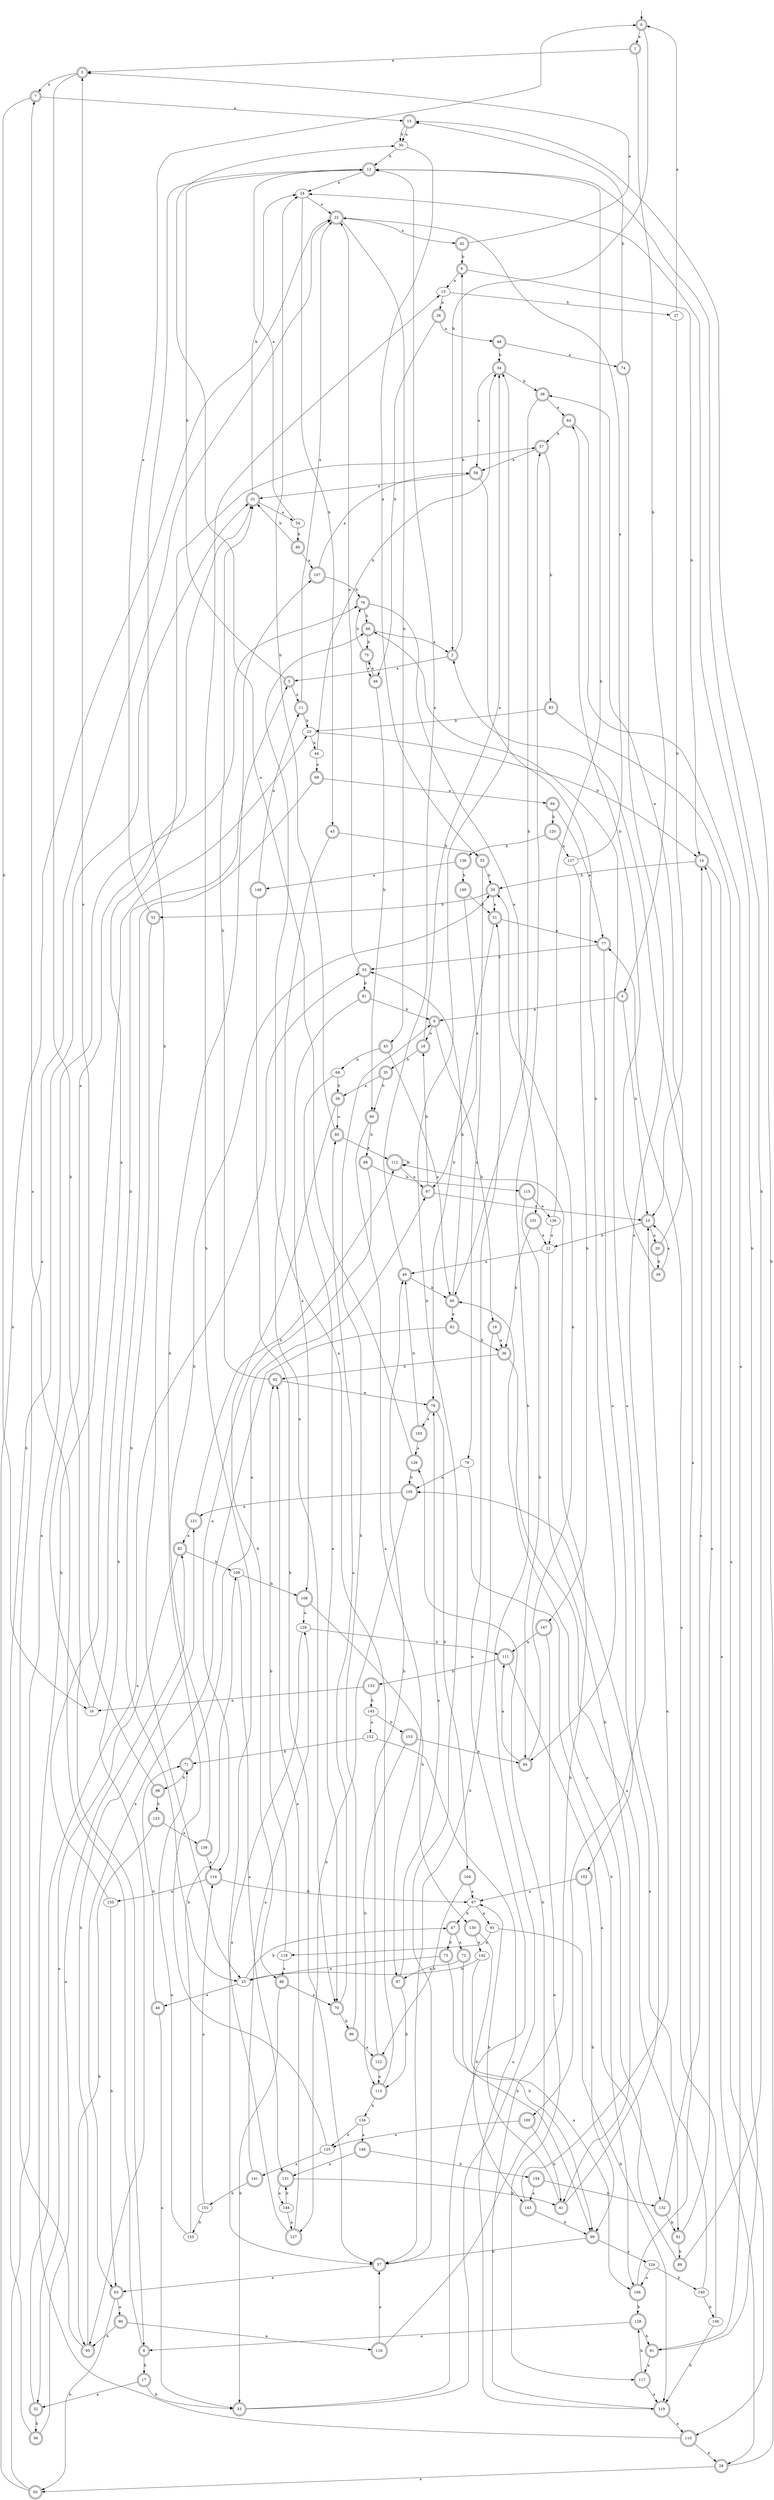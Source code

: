 digraph RandomDFA {
  __start0 [label="", shape=none];
  __start0 -> 0 [label=""];
  0 [shape=circle] [shape=doublecircle]
  0 -> 1 [label="a"]
  0 -> 2 [label="b"]
  1 [shape=doublecircle]
  1 -> 3 [label="a"]
  1 -> 4 [label="b"]
  2 [shape=doublecircle]
  2 -> 5 [label="a"]
  2 -> 6 [label="b"]
  3 [shape=doublecircle]
  3 -> 7 [label="a"]
  3 -> 8 [label="b"]
  4 [shape=doublecircle]
  4 -> 9 [label="a"]
  4 -> 10 [label="b"]
  5 [shape=doublecircle]
  5 -> 11 [label="a"]
  5 -> 12 [label="b"]
  6 [shape=doublecircle]
  6 -> 13 [label="a"]
  6 -> 14 [label="b"]
  7 [shape=doublecircle]
  7 -> 15 [label="a"]
  7 -> 16 [label="b"]
  8 [shape=doublecircle]
  8 -> 7 [label="a"]
  8 -> 17 [label="b"]
  9 [shape=doublecircle]
  9 -> 18 [label="a"]
  9 -> 19 [label="b"]
  10 [shape=doublecircle]
  10 -> 20 [label="a"]
  10 -> 21 [label="b"]
  11 [shape=doublecircle]
  11 -> 22 [label="a"]
  11 -> 23 [label="b"]
  12 [shape=doublecircle]
  12 -> 24 [label="a"]
  12 -> 25 [label="b"]
  13
  13 -> 26 [label="a"]
  13 -> 27 [label="b"]
  14 [shape=doublecircle]
  14 -> 28 [label="a"]
  14 -> 29 [label="b"]
  15 [shape=doublecircle]
  15 -> 30 [label="a"]
  15 -> 30 [label="b"]
  16
  16 -> 31 [label="a"]
  16 -> 5 [label="b"]
  17 [shape=doublecircle]
  17 -> 32 [label="a"]
  17 -> 33 [label="b"]
  18 [shape=doublecircle]
  18 -> 34 [label="a"]
  18 -> 35 [label="b"]
  19 [shape=doublecircle]
  19 -> 36 [label="a"]
  19 -> 37 [label="b"]
  20 [shape=doublecircle]
  20 -> 38 [label="a"]
  20 -> 39 [label="b"]
  21
  21 -> 40 [label="a"]
  21 -> 41 [label="b"]
  22 [shape=doublecircle]
  22 -> 42 [label="a"]
  22 -> 43 [label="b"]
  23
  23 -> 44 [label="a"]
  23 -> 14 [label="b"]
  24
  24 -> 22 [label="a"]
  24 -> 45 [label="b"]
  25
  25 -> 46 [label="a"]
  25 -> 47 [label="b"]
  26 [shape=doublecircle]
  26 -> 48 [label="a"]
  26 -> 49 [label="b"]
  27
  27 -> 0 [label="a"]
  27 -> 10 [label="b"]
  28 [shape=doublecircle]
  28 -> 50 [label="a"]
  28 -> 15 [label="b"]
  29 [shape=doublecircle]
  29 -> 51 [label="a"]
  29 -> 52 [label="b"]
  30
  30 -> 53 [label="a"]
  30 -> 12 [label="b"]
  31 [shape=doublecircle]
  31 -> 54 [label="a"]
  31 -> 24 [label="b"]
  32 [shape=doublecircle]
  32 -> 55 [label="a"]
  32 -> 56 [label="b"]
  33 [shape=doublecircle]
  33 -> 51 [label="a"]
  33 -> 57 [label="b"]
  34 [shape=doublecircle]
  34 -> 58 [label="a"]
  34 -> 38 [label="b"]
  35 [shape=doublecircle]
  35 -> 59 [label="a"]
  35 -> 60 [label="b"]
  36 [shape=doublecircle]
  36 -> 61 [label="a"]
  36 -> 62 [label="b"]
  37 [shape=doublecircle]
  37 -> 63 [label="a"]
  37 -> 34 [label="b"]
  38 [shape=doublecircle]
  38 -> 64 [label="a"]
  38 -> 65 [label="b"]
  39 [shape=doublecircle]
  39 -> 10 [label="a"]
  39 -> 64 [label="b"]
  40 [shape=doublecircle]
  40 -> 12 [label="a"]
  40 -> 65 [label="b"]
  41 [shape=doublecircle]
  41 -> 66 [label="a"]
  41 -> 67 [label="b"]
  42 [shape=doublecircle]
  42 -> 3 [label="a"]
  42 -> 6 [label="b"]
  43 [shape=doublecircle]
  43 -> 65 [label="a"]
  43 -> 68 [label="b"]
  44
  44 -> 69 [label="a"]
  44 -> 34 [label="b"]
  45 [shape=doublecircle]
  45 -> 70 [label="a"]
  45 -> 53 [label="b"]
  46 [shape=doublecircle]
  46 -> 33 [label="a"]
  46 -> 71 [label="b"]
  47 [shape=doublecircle]
  47 -> 72 [label="a"]
  47 -> 73 [label="b"]
  48 [shape=doublecircle]
  48 -> 74 [label="a"]
  48 -> 34 [label="b"]
  49 [shape=doublecircle]
  49 -> 75 [label="a"]
  49 -> 60 [label="b"]
  50 [shape=doublecircle]
  50 -> 76 [label="a"]
  50 -> 22 [label="b"]
  51 [shape=doublecircle]
  51 -> 77 [label="a"]
  51 -> 78 [label="b"]
  52 [shape=doublecircle]
  52 -> 0 [label="a"]
  52 -> 25 [label="b"]
  53 [shape=doublecircle]
  53 -> 79 [label="a"]
  53 -> 29 [label="b"]
  54
  54 -> 12 [label="a"]
  54 -> 80 [label="b"]
  55 [shape=doublecircle]
  55 -> 22 [label="a"]
  55 -> 81 [label="b"]
  56 [shape=doublecircle]
  56 -> 82 [label="a"]
  56 -> 31 [label="b"]
  57 [shape=doublecircle]
  57 -> 58 [label="a"]
  57 -> 83 [label="b"]
  58 [shape=doublecircle]
  58 -> 31 [label="a"]
  58 -> 84 [label="b"]
  59 [shape=doublecircle]
  59 -> 85 [label="a"]
  59 -> 86 [label="b"]
  60 [shape=doublecircle]
  60 -> 87 [label="a"]
  60 -> 88 [label="b"]
  61 [shape=doublecircle]
  61 -> 14 [label="a"]
  61 -> 89 [label="b"]
  62 [shape=doublecircle]
  62 -> 78 [label="a"]
  62 -> 31 [label="b"]
  63 [shape=doublecircle]
  63 -> 90 [label="a"]
  63 -> 50 [label="b"]
  64 [shape=doublecircle]
  64 -> 91 [label="a"]
  64 -> 57 [label="b"]
  65 [shape=doublecircle]
  65 -> 92 [label="a"]
  65 -> 55 [label="b"]
  66 [shape=doublecircle]
  66 -> 2 [label="a"]
  66 -> 75 [label="b"]
  67
  67 -> 93 [label="a"]
  67 -> 47 [label="b"]
  68
  68 -> 70 [label="a"]
  68 -> 59 [label="b"]
  69 [shape=doublecircle]
  69 -> 94 [label="a"]
  69 -> 95 [label="b"]
  70 [shape=doublecircle]
  70 -> 85 [label="a"]
  70 -> 96 [label="b"]
  71 [shape=doublecircle]
  71 -> 97 [label="a"]
  71 -> 98 [label="b"]
  72 [shape=doublecircle]
  72 -> 87 [label="a"]
  72 -> 99 [label="b"]
  73 [shape=doublecircle]
  73 -> 25 [label="a"]
  73 -> 99 [label="b"]
  74 [shape=doublecircle]
  74 -> 100 [label="a"]
  74 -> 15 [label="b"]
  75 [shape=doublecircle]
  75 -> 49 [label="a"]
  75 -> 76 [label="b"]
  76 [shape=doublecircle]
  76 -> 101 [label="a"]
  76 -> 66 [label="b"]
  77 [shape=doublecircle]
  77 -> 102 [label="a"]
  77 -> 55 [label="b"]
  78 [shape=doublecircle]
  78 -> 103 [label="a"]
  78 -> 104 [label="b"]
  79
  79 -> 105 [label="a"]
  79 -> 106 [label="b"]
  80 [shape=doublecircle]
  80 -> 107 [label="a"]
  80 -> 31 [label="b"]
  81 [shape=doublecircle]
  81 -> 108 [label="a"]
  81 -> 9 [label="b"]
  82 [shape=doublecircle]
  82 -> 32 [label="a"]
  82 -> 109 [label="b"]
  83 [shape=doublecircle]
  83 -> 110 [label="a"]
  83 -> 23 [label="b"]
  84 [shape=doublecircle]
  84 -> 111 [label="a"]
  84 -> 29 [label="b"]
  85 [shape=doublecircle]
  85 -> 112 [label="a"]
  85 -> 24 [label="b"]
  86 [shape=doublecircle]
  86 -> 70 [label="a"]
  86 -> 33 [label="b"]
  87 [shape=doublecircle]
  87 -> 78 [label="a"]
  87 -> 113 [label="b"]
  88 [shape=doublecircle]
  88 -> 114 [label="a"]
  88 -> 115 [label="b"]
  89 [shape=doublecircle]
  89 -> 65 [label="a"]
  89 -> 12 [label="b"]
  90 [shape=doublecircle]
  90 -> 116 [label="a"]
  90 -> 95 [label="b"]
  91 [shape=doublecircle]
  91 -> 117 [label="a"]
  91 -> 24 [label="b"]
  92 [shape=doublecircle]
  92 -> 63 [label="a"]
  92 -> 36 [label="b"]
  93
  93 -> 118 [label="a"]
  93 -> 119 [label="b"]
  94 [shape=doublecircle]
  94 -> 77 [label="a"]
  94 -> 120 [label="b"]
  95 [shape=doublecircle]
  95 -> 22 [label="a"]
  95 -> 121 [label="b"]
  96 [shape=doublecircle]
  96 -> 122 [label="a"]
  96 -> 9 [label="b"]
  97 [shape=doublecircle]
  97 -> 10 [label="a"]
  97 -> 18 [label="b"]
  98 [shape=doublecircle]
  98 -> 3 [label="a"]
  98 -> 123 [label="b"]
  99 [shape=doublecircle]
  99 -> 124 [label="a"]
  99 -> 37 [label="b"]
  100 [shape=doublecircle]
  100 -> 125 [label="a"]
  100 -> 41 [label="b"]
  101 [shape=doublecircle]
  101 -> 21 [label="a"]
  101 -> 36 [label="b"]
  102 [shape=doublecircle]
  102 -> 67 [label="a"]
  102 -> 99 [label="b"]
  103 [shape=doublecircle]
  103 -> 126 [label="a"]
  103 -> 40 [label="b"]
  104 [shape=doublecircle]
  104 -> 67 [label="a"]
  104 -> 122 [label="b"]
  105 [shape=doublecircle]
  105 -> 121 [label="a"]
  105 -> 127 [label="b"]
  106 [shape=doublecircle]
  106 -> 2 [label="a"]
  106 -> 128 [label="b"]
  107 [shape=doublecircle]
  107 -> 58 [label="a"]
  107 -> 76 [label="b"]
  108 [shape=doublecircle]
  108 -> 129 [label="a"]
  108 -> 130 [label="b"]
  109
  109 -> 131 [label="a"]
  109 -> 108 [label="b"]
  110 [shape=doublecircle]
  110 -> 28 [label="a"]
  110 -> 23 [label="b"]
  111 [shape=doublecircle]
  111 -> 132 [label="a"]
  111 -> 133 [label="b"]
  112 [shape=doublecircle]
  112 -> 97 [label="a"]
  112 -> 112 [label="b"]
  113 [shape=doublecircle]
  113 -> 66 [label="a"]
  113 -> 134 [label="b"]
  114 [shape=doublecircle]
  114 -> 135 [label="a"]
  114 -> 67 [label="b"]
  115 [shape=doublecircle]
  115 -> 136 [label="a"]
  115 -> 84 [label="b"]
  116 [shape=doublecircle]
  116 -> 37 [label="a"]
  116 -> 126 [label="b"]
  117 [shape=doublecircle]
  117 -> 119 [label="a"]
  117 -> 128 [label="b"]
  118
  118 -> 86 [label="a"]
  118 -> 62 [label="b"]
  119 [shape=doublecircle]
  119 -> 110 [label="a"]
  119 -> 112 [label="b"]
  120 [shape=doublecircle]
  120 -> 137 [label="a"]
  120 -> 138 [label="b"]
  121 [shape=doublecircle]
  121 -> 82 [label="a"]
  121 -> 112 [label="b"]
  122 [shape=doublecircle]
  122 -> 113 [label="a"]
  122 -> 40 [label="b"]
  123 [shape=doublecircle]
  123 -> 139 [label="a"]
  123 -> 95 [label="b"]
  124
  124 -> 106 [label="a"]
  124 -> 140 [label="b"]
  125
  125 -> 141 [label="a"]
  125 -> 107 [label="b"]
  126 [shape=doublecircle]
  126 -> 30 [label="a"]
  126 -> 105 [label="b"]
  127 [shape=doublecircle]
  127 -> 62 [label="a"]
  127 -> 13 [label="b"]
  128 [shape=doublecircle]
  128 -> 8 [label="a"]
  128 -> 91 [label="b"]
  129
  129 -> 37 [label="a"]
  129 -> 111 [label="b"]
  130 [shape=doublecircle]
  130 -> 142 [label="a"]
  130 -> 143 [label="b"]
  131 [shape=doublecircle]
  131 -> 144 [label="a"]
  131 -> 41 [label="b"]
  132 [shape=doublecircle]
  132 -> 14 [label="a"]
  132 -> 61 [label="b"]
  133 [shape=doublecircle]
  133 -> 16 [label="a"]
  133 -> 145 [label="b"]
  134
  134 -> 146 [label="a"]
  134 -> 125 [label="b"]
  135
  135 -> 57 [label="a"]
  135 -> 63 [label="b"]
  136
  136 -> 21 [label="a"]
  136 -> 12 [label="b"]
  137
  137 -> 22 [label="a"]
  137 -> 147 [label="b"]
  138 [shape=doublecircle]
  138 -> 148 [label="a"]
  138 -> 149 [label="b"]
  139 [shape=doublecircle]
  139 -> 114 [label="a"]
  139 -> 29 [label="b"]
  140
  140 -> 105 [label="a"]
  140 -> 150 [label="b"]
  141 [shape=doublecircle]
  141 -> 129 [label="a"]
  141 -> 151 [label="b"]
  142
  142 -> 106 [label="a"]
  142 -> 25 [label="b"]
  143 [shape=doublecircle]
  143 -> 10 [label="a"]
  143 -> 99 [label="b"]
  144
  144 -> 127 [label="a"]
  144 -> 131 [label="b"]
  145
  145 -> 152 [label="a"]
  145 -> 153 [label="b"]
  146 [shape=doublecircle]
  146 -> 131 [label="a"]
  146 -> 154 [label="b"]
  147 [shape=doublecircle]
  147 -> 117 [label="a"]
  147 -> 111 [label="b"]
  148 [shape=doublecircle]
  148 -> 11 [label="a"]
  148 -> 37 [label="b"]
  149 [shape=doublecircle]
  149 -> 97 [label="a"]
  149 -> 51 [label="b"]
  150
  150 -> 77 [label="a"]
  150 -> 119 [label="b"]
  151
  151 -> 114 [label="a"]
  151 -> 155 [label="b"]
  152
  152 -> 119 [label="a"]
  152 -> 71 [label="b"]
  153 [shape=doublecircle]
  153 -> 84 [label="a"]
  153 -> 113 [label="b"]
  154 [shape=doublecircle]
  154 -> 143 [label="a"]
  154 -> 132 [label="b"]
  155
  155 -> 71 [label="a"]
  155 -> 109 [label="b"]
}
